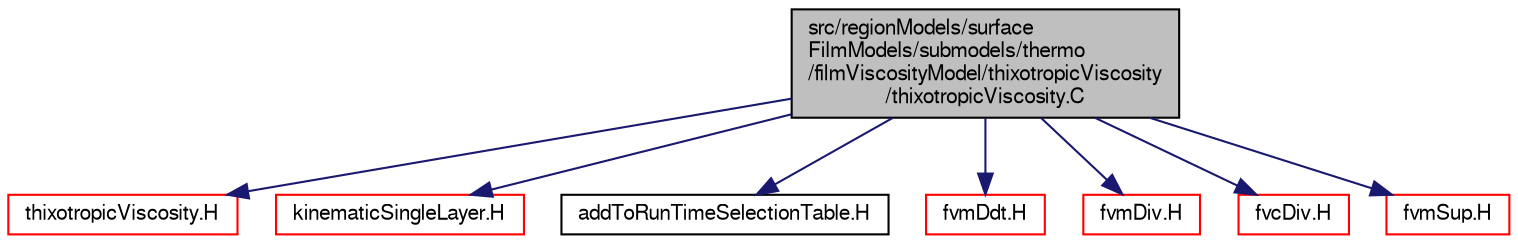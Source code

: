 digraph "src/regionModels/surfaceFilmModels/submodels/thermo/filmViscosityModel/thixotropicViscosity/thixotropicViscosity.C"
{
  bgcolor="transparent";
  edge [fontname="FreeSans",fontsize="10",labelfontname="FreeSans",labelfontsize="10"];
  node [fontname="FreeSans",fontsize="10",shape=record];
  Node0 [label="src/regionModels/surface\lFilmModels/submodels/thermo\l/filmViscosityModel/thixotropicViscosity\l/thixotropicViscosity.C",height=0.2,width=0.4,color="black", fillcolor="grey75", style="filled", fontcolor="black"];
  Node0 -> Node1 [color="midnightblue",fontsize="10",style="solid",fontname="FreeSans"];
  Node1 [label="thixotropicViscosity.H",height=0.2,width=0.4,color="red",URL="$a14348.html"];
  Node0 -> Node334 [color="midnightblue",fontsize="10",style="solid",fontname="FreeSans"];
  Node334 [label="kinematicSingleLayer.H",height=0.2,width=0.4,color="red",URL="$a14174.html"];
  Node0 -> Node361 [color="midnightblue",fontsize="10",style="solid",fontname="FreeSans"];
  Node361 [label="addToRunTimeSelectionTable.H",height=0.2,width=0.4,color="black",URL="$a09263.html",tooltip="Macros for easy insertion into run-time selection tables. "];
  Node0 -> Node362 [color="midnightblue",fontsize="10",style="solid",fontname="FreeSans"];
  Node362 [label="fvmDdt.H",height=0.2,width=0.4,color="red",URL="$a03065.html",tooltip="Calulate the matrix for the first temporal derivative. "];
  Node0 -> Node363 [color="midnightblue",fontsize="10",style="solid",fontname="FreeSans"];
  Node363 [label="fvmDiv.H",height=0.2,width=0.4,color="red",URL="$a03071.html",tooltip="Calculate the matrix for the divergence of the given field and flux. "];
  Node0 -> Node364 [color="midnightblue",fontsize="10",style="solid",fontname="FreeSans"];
  Node364 [label="fvcDiv.H",height=0.2,width=0.4,color="red",URL="$a02966.html",tooltip="Calculate the divergence of the given field. "];
  Node0 -> Node365 [color="midnightblue",fontsize="10",style="solid",fontname="FreeSans"];
  Node365 [label="fvmSup.H",height=0.2,width=0.4,color="red",URL="$a03083.html",tooltip="Calculate the matrix for implicit and explicit sources. "];
}
